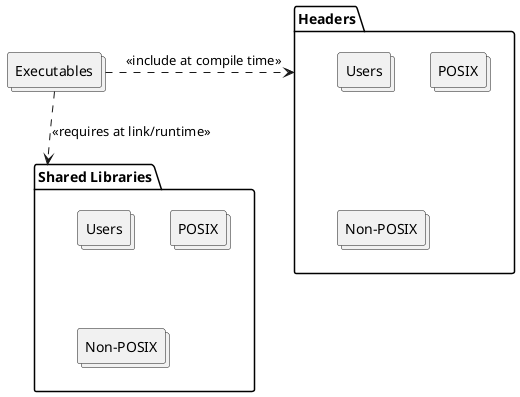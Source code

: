 @startuml


collections exec as "Executables"

package headers as "Headers" {
    collections h_usr as "Users"
    collections h_posix as "POSIX"
    collections h_nposix as "Non-POSIX"
}

exec -[dashed]right-> headers: <<include at compile time>>

package dlibs as "Shared Libraries" {
    collections d_usr as "Users"
    collections d_posix as "POSIX"
    collections d_nposix as "Non-POSIX"
}


exec -[dashed]down-> dlibs: <<requires at link/runtime>>


@enduml
